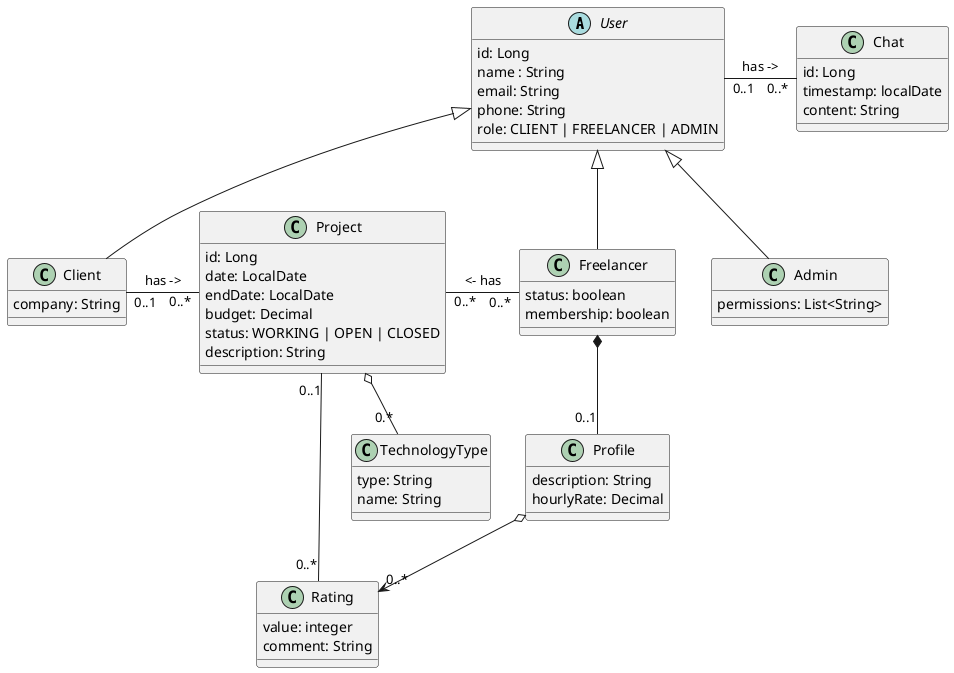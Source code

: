 @startuml
abstract class User {
    id: Long
    name : String
    email: String
    phone: String
    role: CLIENT | FREELANCER | ADMIN
}   

class Freelancer {
    status: boolean 
    membership: boolean
}

class Chat {
    id: Long
    timestamp: localDate
    content: String
}

class Client {
     company: String
}


class TechnologyType {
    type: String
    name: String
}


class Project {
    id: Long
    date: LocalDate
    endDate: LocalDate
    budget: Decimal
    status: WORKING | OPEN | CLOSED
    description: String

}

class Profile {
    description: String
    hourlyRate: Decimal
}

class Rating {
    value: integer
    comment: String
}


class Admin {
    permissions: List<String>
}

User              <|--             Client
User              <|--             Freelancer
User              <|--             Admin
Project      o--  "0.*"   TechnologyType
Project "0..*"   -l-     "0..1"  Client            : has ->
Project "0..*"   -r-     "0..*"  Freelancer      : <- has
Freelancer *-- "0..1" Profile
Chat "0..*"   -l-     "0..1"  User            : has ->
Profile o--> "0..*" Rating
Project "0..1" -r- "0..*" Rating
@enduml
